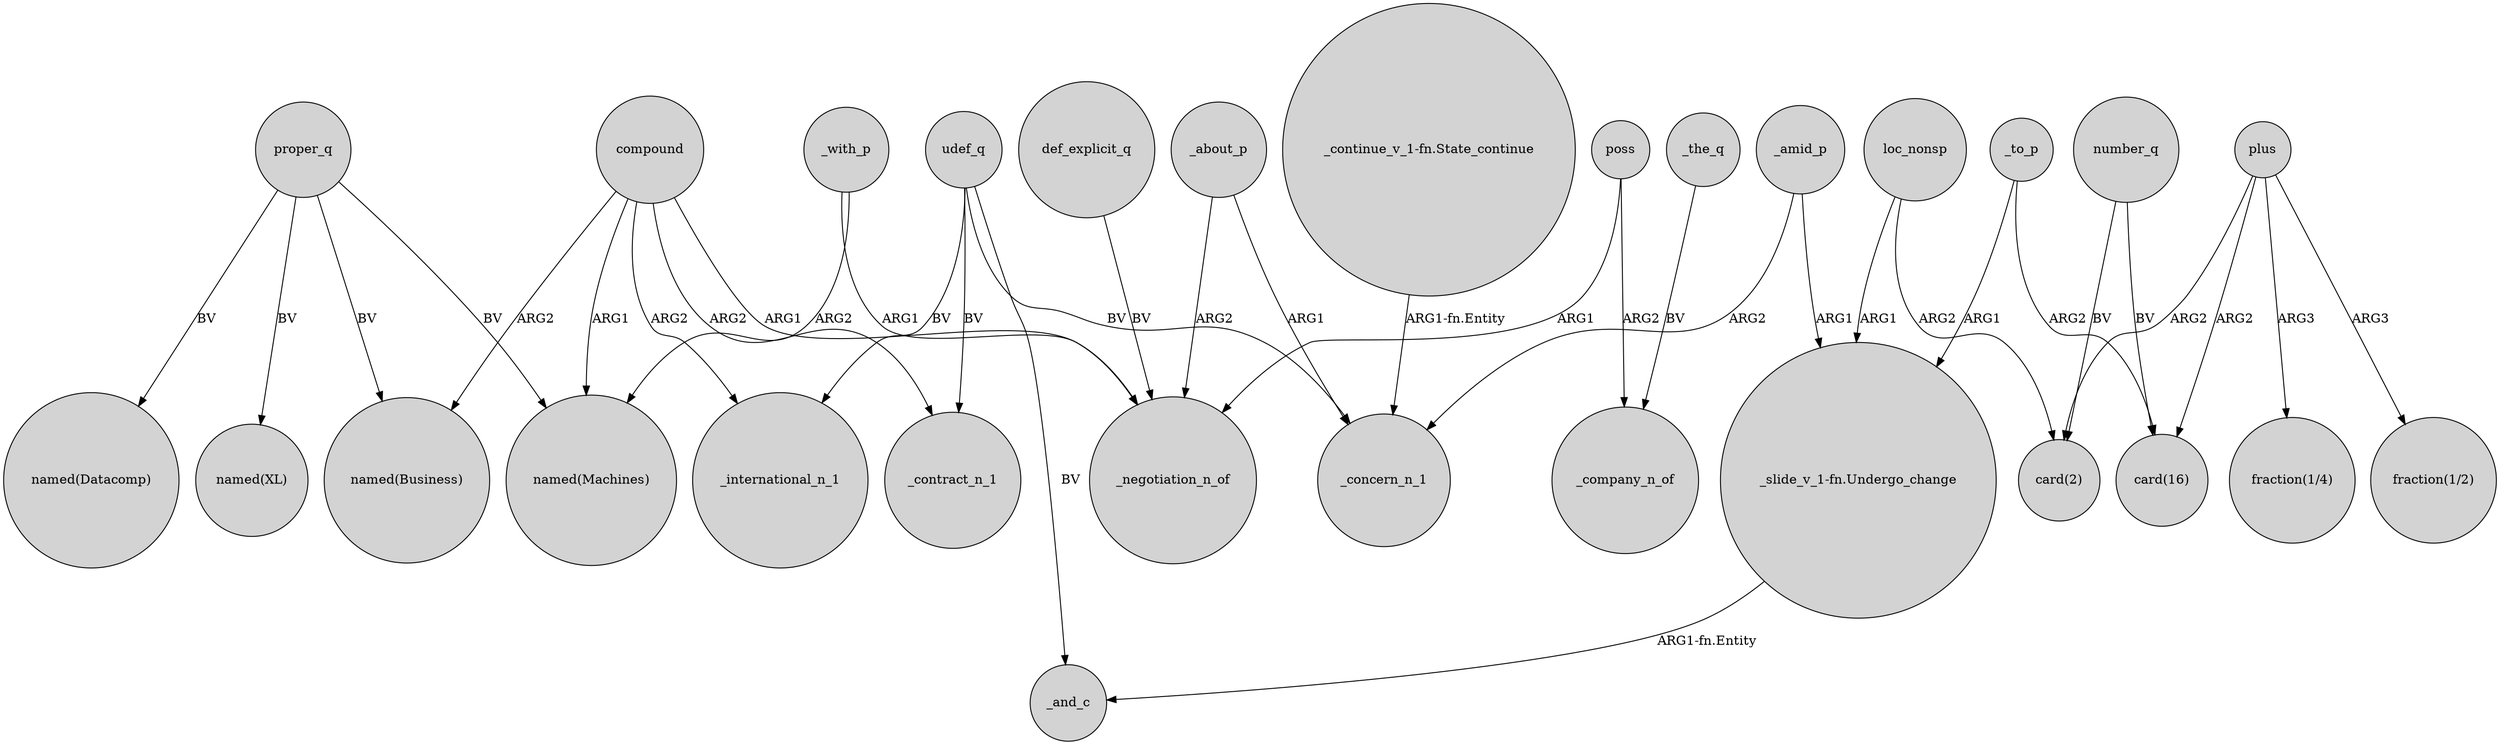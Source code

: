 digraph {
	node [shape=circle style=filled]
	proper_q -> "named(Business)" [label=BV]
	"_continue_v_1-fn.State_continue" -> _concern_n_1 [label="ARG1-fn.Entity"]
	plus -> "fraction(1/2)" [label=ARG3]
	proper_q -> "named(XL)" [label=BV]
	number_q -> "card(2)" [label=BV]
	loc_nonsp -> "card(2)" [label=ARG2]
	udef_q -> _international_n_1 [label=BV]
	proper_q -> "named(Machines)" [label=BV]
	_to_p -> "_slide_v_1-fn.Undergo_change" [label=ARG1]
	poss -> _negotiation_n_of [label=ARG1]
	compound -> _contract_n_1 [label=ARG2]
	_to_p -> "card(16)" [label=ARG2]
	_about_p -> _concern_n_1 [label=ARG1]
	udef_q -> _and_c [label=BV]
	def_explicit_q -> _negotiation_n_of [label=BV]
	compound -> "named(Business)" [label=ARG2]
	_about_p -> _negotiation_n_of [label=ARG2]
	poss -> _company_n_of [label=ARG2]
	loc_nonsp -> "_slide_v_1-fn.Undergo_change" [label=ARG1]
	compound -> _international_n_1 [label=ARG2]
	plus -> "card(16)" [label=ARG2]
	_amid_p -> "_slide_v_1-fn.Undergo_change" [label=ARG1]
	plus -> "card(2)" [label=ARG2]
	_with_p -> "named(Machines)" [label=ARG2]
	udef_q -> _concern_n_1 [label=BV]
	plus -> "fraction(1/4)" [label=ARG3]
	compound -> "named(Machines)" [label=ARG1]
	proper_q -> "named(Datacomp)" [label=BV]
	compound -> _negotiation_n_of [label=ARG1]
	number_q -> "card(16)" [label=BV]
	_the_q -> _company_n_of [label=BV]
	udef_q -> _contract_n_1 [label=BV]
	_amid_p -> _concern_n_1 [label=ARG2]
	_with_p -> _negotiation_n_of [label=ARG1]
	"_slide_v_1-fn.Undergo_change" -> _and_c [label="ARG1-fn.Entity"]
}
